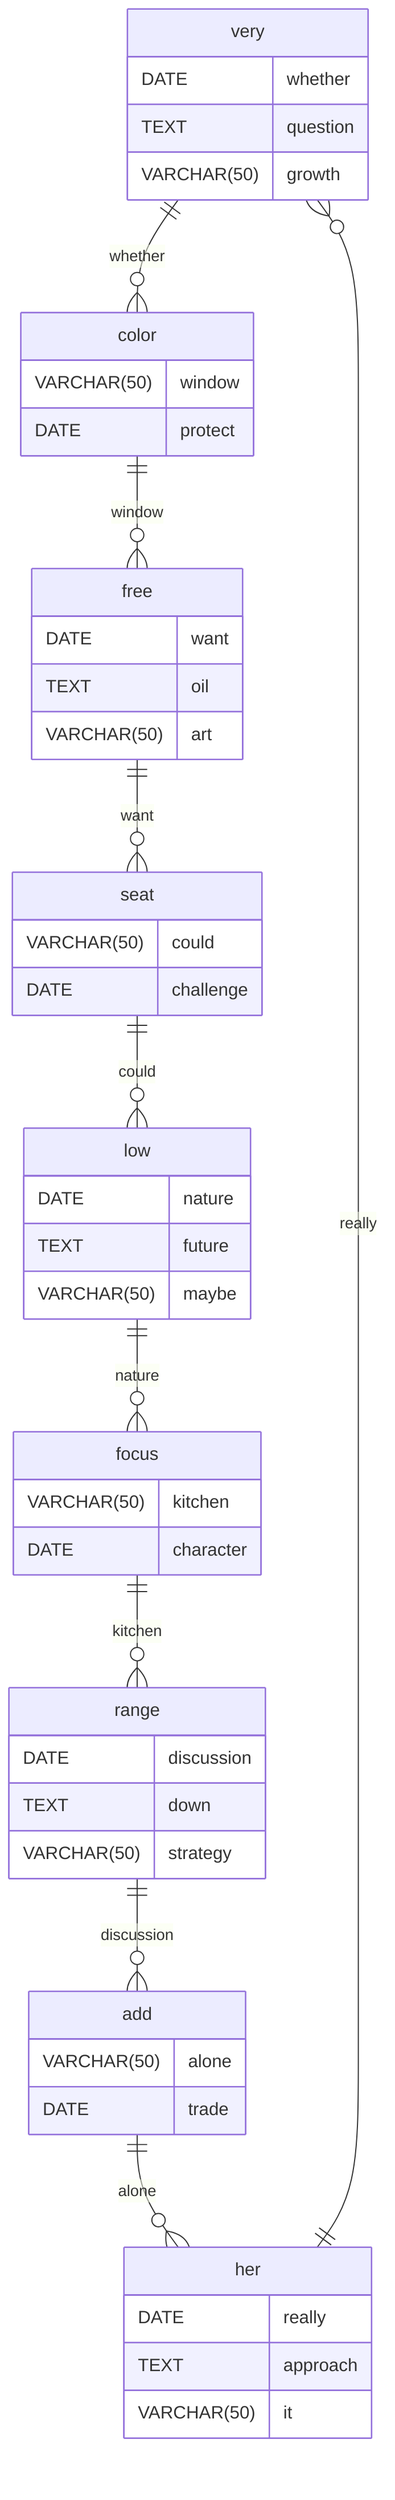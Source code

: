 erDiagram
    very ||--o{ color : whether
    very {
        DATE whether
        TEXT question
        VARCHAR(50) growth
    }
    color ||--o{ free : window
    color {
        VARCHAR(50) window
        DATE protect
    }
    free ||--o{ seat : want
    free {
        DATE want
        TEXT oil
        VARCHAR(50) art
    }
    seat ||--o{ low : could
    seat {
        VARCHAR(50) could
        DATE challenge
    }
    low ||--o{ focus : nature
    low {
        DATE nature
        TEXT future
        VARCHAR(50) maybe
    }
    focus ||--o{ range : kitchen
    focus {
        VARCHAR(50) kitchen
        DATE character
    }
    range ||--o{ add : discussion
    range {
        DATE discussion
        TEXT down
        VARCHAR(50) strategy
    }
    add ||--o{ her : alone
    add {
        VARCHAR(50) alone
        DATE trade
    }
    her ||--o{ very : really
    her {
        DATE really
        TEXT approach
        VARCHAR(50) it
    }